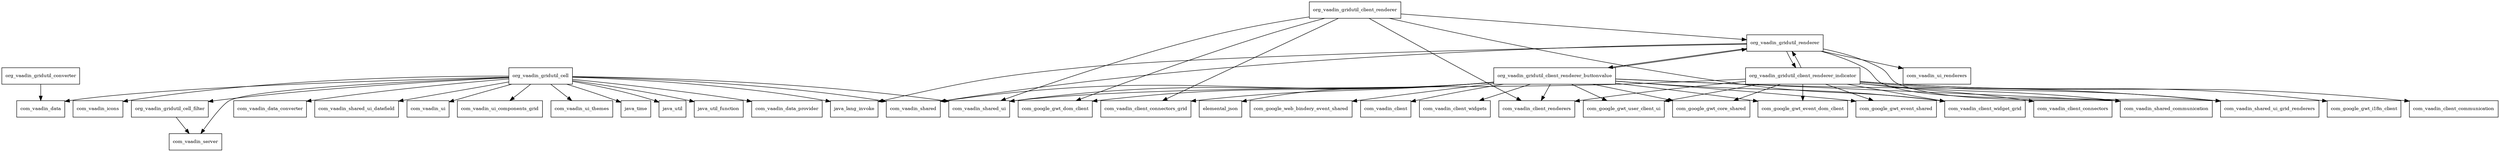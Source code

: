 digraph vaadin_grid_util_2_1_0_package_dependencies {
  node [shape = box, fontsize=10.0];
  org_vaadin_gridutil_cell -> com_vaadin_data;
  org_vaadin_gridutil_cell -> com_vaadin_data_converter;
  org_vaadin_gridutil_cell -> com_vaadin_data_provider;
  org_vaadin_gridutil_cell -> com_vaadin_icons;
  org_vaadin_gridutil_cell -> com_vaadin_server;
  org_vaadin_gridutil_cell -> com_vaadin_shared;
  org_vaadin_gridutil_cell -> com_vaadin_shared_ui;
  org_vaadin_gridutil_cell -> com_vaadin_shared_ui_datefield;
  org_vaadin_gridutil_cell -> com_vaadin_ui;
  org_vaadin_gridutil_cell -> com_vaadin_ui_components_grid;
  org_vaadin_gridutil_cell -> com_vaadin_ui_themes;
  org_vaadin_gridutil_cell -> java_lang_invoke;
  org_vaadin_gridutil_cell -> java_time;
  org_vaadin_gridutil_cell -> java_util;
  org_vaadin_gridutil_cell -> java_util_function;
  org_vaadin_gridutil_cell -> org_vaadin_gridutil_cell_filter;
  org_vaadin_gridutil_cell_filter -> com_vaadin_server;
  org_vaadin_gridutil_client_renderer -> com_google_gwt_dom_client;
  org_vaadin_gridutil_client_renderer -> com_vaadin_client_connectors_grid;
  org_vaadin_gridutil_client_renderer -> com_vaadin_client_renderers;
  org_vaadin_gridutil_client_renderer -> com_vaadin_client_widget_grid;
  org_vaadin_gridutil_client_renderer -> com_vaadin_shared_ui;
  org_vaadin_gridutil_client_renderer -> org_vaadin_gridutil_renderer;
  org_vaadin_gridutil_client_renderer_buttonvalue -> com_google_gwt_core_shared;
  org_vaadin_gridutil_client_renderer_buttonvalue -> com_google_gwt_dom_client;
  org_vaadin_gridutil_client_renderer_buttonvalue -> com_google_gwt_event_dom_client;
  org_vaadin_gridutil_client_renderer_buttonvalue -> com_google_gwt_event_shared;
  org_vaadin_gridutil_client_renderer_buttonvalue -> com_google_gwt_user_client_ui;
  org_vaadin_gridutil_client_renderer_buttonvalue -> com_google_web_bindery_event_shared;
  org_vaadin_gridutil_client_renderer_buttonvalue -> com_vaadin_client;
  org_vaadin_gridutil_client_renderer_buttonvalue -> com_vaadin_client_connectors_grid;
  org_vaadin_gridutil_client_renderer_buttonvalue -> com_vaadin_client_renderers;
  org_vaadin_gridutil_client_renderer_buttonvalue -> com_vaadin_client_widget_grid;
  org_vaadin_gridutil_client_renderer_buttonvalue -> com_vaadin_client_widgets;
  org_vaadin_gridutil_client_renderer_buttonvalue -> com_vaadin_shared;
  org_vaadin_gridutil_client_renderer_buttonvalue -> com_vaadin_shared_communication;
  org_vaadin_gridutil_client_renderer_buttonvalue -> com_vaadin_shared_ui;
  org_vaadin_gridutil_client_renderer_buttonvalue -> com_vaadin_shared_ui_grid_renderers;
  org_vaadin_gridutil_client_renderer_buttonvalue -> elemental_json;
  org_vaadin_gridutil_client_renderer_buttonvalue -> org_vaadin_gridutil_renderer;
  org_vaadin_gridutil_client_renderer_indicator -> com_google_gwt_core_shared;
  org_vaadin_gridutil_client_renderer_indicator -> com_google_gwt_event_dom_client;
  org_vaadin_gridutil_client_renderer_indicator -> com_google_gwt_event_shared;
  org_vaadin_gridutil_client_renderer_indicator -> com_google_gwt_i18n_client;
  org_vaadin_gridutil_client_renderer_indicator -> com_google_gwt_user_client_ui;
  org_vaadin_gridutil_client_renderer_indicator -> com_vaadin_client_communication;
  org_vaadin_gridutil_client_renderer_indicator -> com_vaadin_client_connectors;
  org_vaadin_gridutil_client_renderer_indicator -> com_vaadin_client_renderers;
  org_vaadin_gridutil_client_renderer_indicator -> com_vaadin_client_widget_grid;
  org_vaadin_gridutil_client_renderer_indicator -> com_vaadin_shared_communication;
  org_vaadin_gridutil_client_renderer_indicator -> com_vaadin_shared_ui;
  org_vaadin_gridutil_client_renderer_indicator -> com_vaadin_shared_ui_grid_renderers;
  org_vaadin_gridutil_client_renderer_indicator -> org_vaadin_gridutil_renderer;
  org_vaadin_gridutil_converter -> com_vaadin_data;
  org_vaadin_gridutil_renderer -> com_vaadin_shared;
  org_vaadin_gridutil_renderer -> com_vaadin_shared_communication;
  org_vaadin_gridutil_renderer -> com_vaadin_shared_ui_grid_renderers;
  org_vaadin_gridutil_renderer -> com_vaadin_ui_renderers;
  org_vaadin_gridutil_renderer -> java_lang_invoke;
  org_vaadin_gridutil_renderer -> org_vaadin_gridutil_client_renderer_buttonvalue;
  org_vaadin_gridutil_renderer -> org_vaadin_gridutil_client_renderer_indicator;
}
